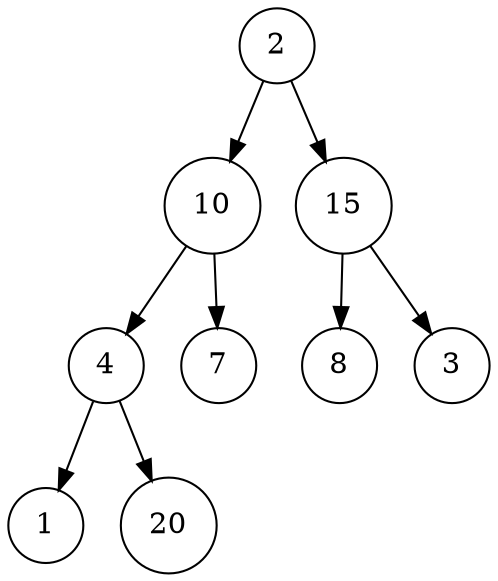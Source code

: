digraph arvore {
    node [shape=circle]
    2 -> {10,15} 
    10 -> {4,7}
    15 -> {8,3}
    4 -> {1,20}
}